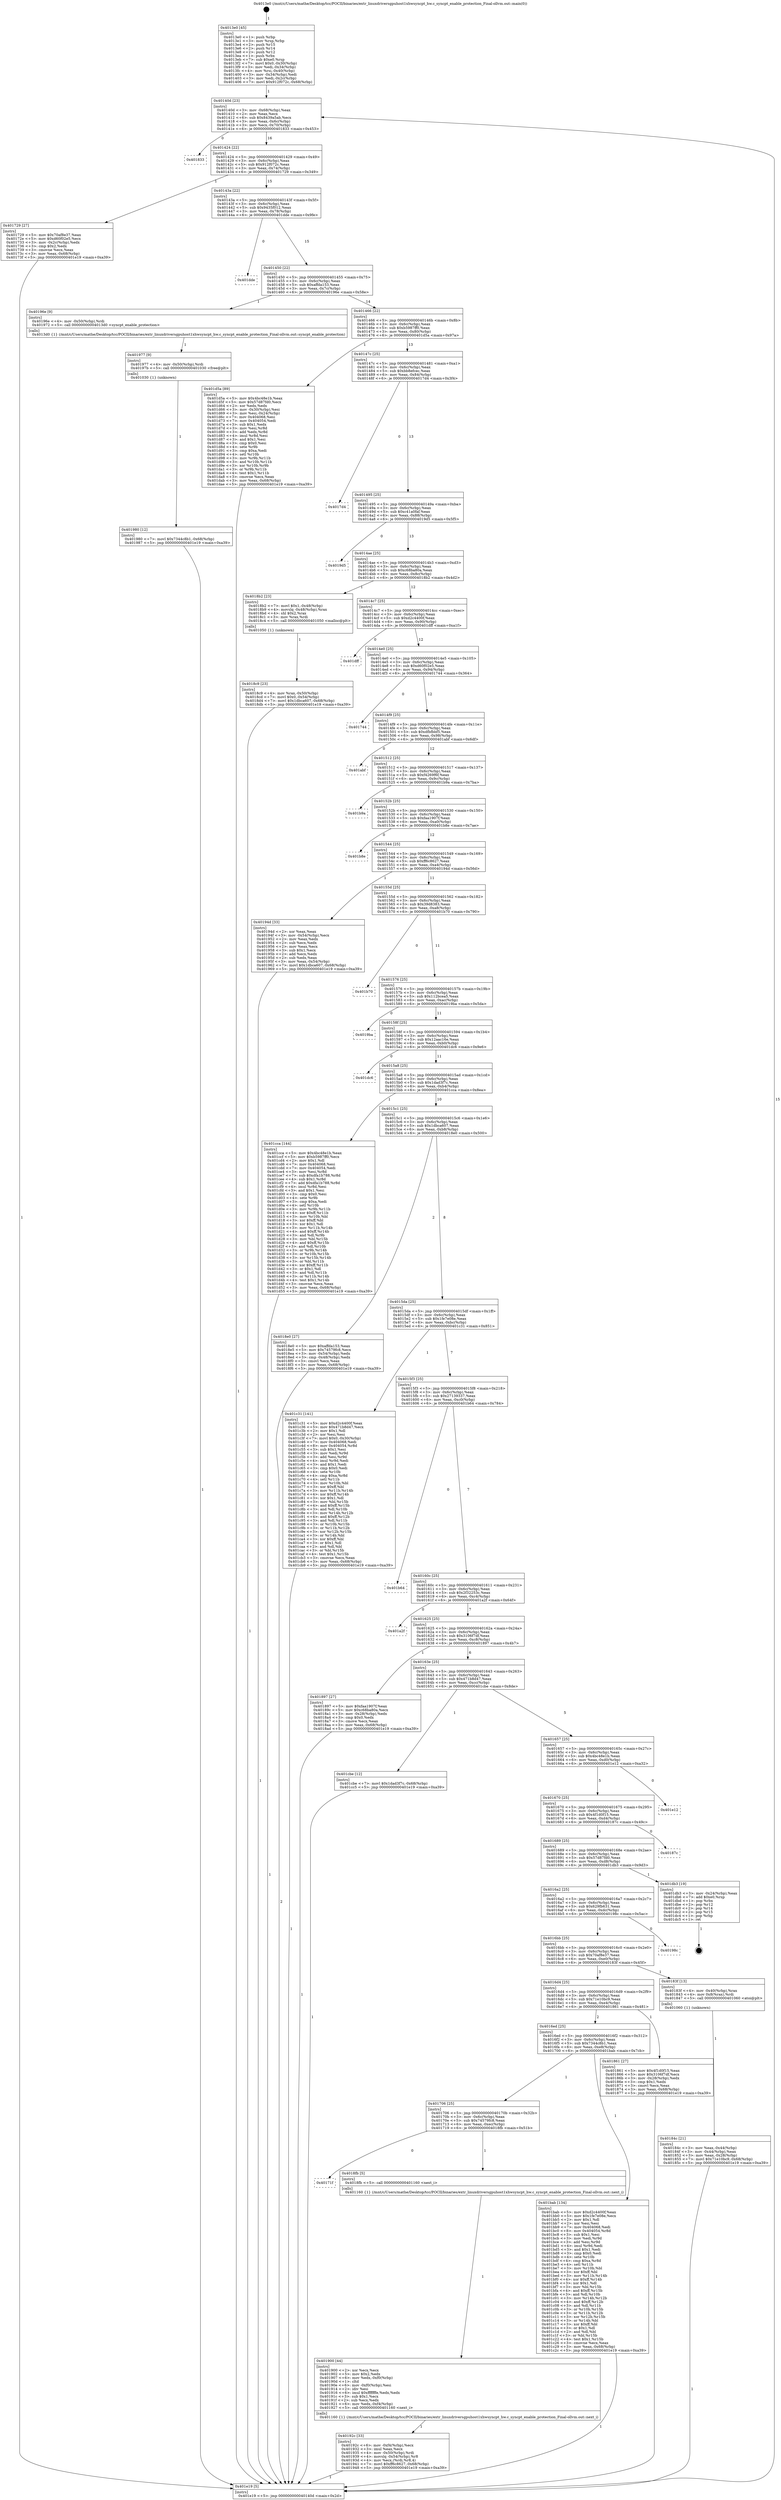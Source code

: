 digraph "0x4013e0" {
  label = "0x4013e0 (/mnt/c/Users/mathe/Desktop/tcc/POCII/binaries/extr_linuxdriversgpuhost1xhwsyncpt_hw.c_syncpt_enable_protection_Final-ollvm.out::main(0))"
  labelloc = "t"
  node[shape=record]

  Entry [label="",width=0.3,height=0.3,shape=circle,fillcolor=black,style=filled]
  "0x40140d" [label="{
     0x40140d [23]\l
     | [instrs]\l
     &nbsp;&nbsp;0x40140d \<+3\>: mov -0x68(%rbp),%eax\l
     &nbsp;&nbsp;0x401410 \<+2\>: mov %eax,%ecx\l
     &nbsp;&nbsp;0x401412 \<+6\>: sub $0x8439a5ab,%ecx\l
     &nbsp;&nbsp;0x401418 \<+3\>: mov %eax,-0x6c(%rbp)\l
     &nbsp;&nbsp;0x40141b \<+3\>: mov %ecx,-0x70(%rbp)\l
     &nbsp;&nbsp;0x40141e \<+6\>: je 0000000000401833 \<main+0x453\>\l
  }"]
  "0x401833" [label="{
     0x401833\l
  }", style=dashed]
  "0x401424" [label="{
     0x401424 [22]\l
     | [instrs]\l
     &nbsp;&nbsp;0x401424 \<+5\>: jmp 0000000000401429 \<main+0x49\>\l
     &nbsp;&nbsp;0x401429 \<+3\>: mov -0x6c(%rbp),%eax\l
     &nbsp;&nbsp;0x40142c \<+5\>: sub $0x912f072c,%eax\l
     &nbsp;&nbsp;0x401431 \<+3\>: mov %eax,-0x74(%rbp)\l
     &nbsp;&nbsp;0x401434 \<+6\>: je 0000000000401729 \<main+0x349\>\l
  }"]
  Exit [label="",width=0.3,height=0.3,shape=circle,fillcolor=black,style=filled,peripheries=2]
  "0x401729" [label="{
     0x401729 [27]\l
     | [instrs]\l
     &nbsp;&nbsp;0x401729 \<+5\>: mov $0x70af8e37,%eax\l
     &nbsp;&nbsp;0x40172e \<+5\>: mov $0xd60f02e5,%ecx\l
     &nbsp;&nbsp;0x401733 \<+3\>: mov -0x2c(%rbp),%edx\l
     &nbsp;&nbsp;0x401736 \<+3\>: cmp $0x2,%edx\l
     &nbsp;&nbsp;0x401739 \<+3\>: cmovne %ecx,%eax\l
     &nbsp;&nbsp;0x40173c \<+3\>: mov %eax,-0x68(%rbp)\l
     &nbsp;&nbsp;0x40173f \<+5\>: jmp 0000000000401e19 \<main+0xa39\>\l
  }"]
  "0x40143a" [label="{
     0x40143a [22]\l
     | [instrs]\l
     &nbsp;&nbsp;0x40143a \<+5\>: jmp 000000000040143f \<main+0x5f\>\l
     &nbsp;&nbsp;0x40143f \<+3\>: mov -0x6c(%rbp),%eax\l
     &nbsp;&nbsp;0x401442 \<+5\>: sub $0x9435f012,%eax\l
     &nbsp;&nbsp;0x401447 \<+3\>: mov %eax,-0x78(%rbp)\l
     &nbsp;&nbsp;0x40144a \<+6\>: je 0000000000401dde \<main+0x9fe\>\l
  }"]
  "0x401e19" [label="{
     0x401e19 [5]\l
     | [instrs]\l
     &nbsp;&nbsp;0x401e19 \<+5\>: jmp 000000000040140d \<main+0x2d\>\l
  }"]
  "0x4013e0" [label="{
     0x4013e0 [45]\l
     | [instrs]\l
     &nbsp;&nbsp;0x4013e0 \<+1\>: push %rbp\l
     &nbsp;&nbsp;0x4013e1 \<+3\>: mov %rsp,%rbp\l
     &nbsp;&nbsp;0x4013e4 \<+2\>: push %r15\l
     &nbsp;&nbsp;0x4013e6 \<+2\>: push %r14\l
     &nbsp;&nbsp;0x4013e8 \<+2\>: push %r12\l
     &nbsp;&nbsp;0x4013ea \<+1\>: push %rbx\l
     &nbsp;&nbsp;0x4013eb \<+7\>: sub $0xe0,%rsp\l
     &nbsp;&nbsp;0x4013f2 \<+7\>: movl $0x0,-0x30(%rbp)\l
     &nbsp;&nbsp;0x4013f9 \<+3\>: mov %edi,-0x34(%rbp)\l
     &nbsp;&nbsp;0x4013fc \<+4\>: mov %rsi,-0x40(%rbp)\l
     &nbsp;&nbsp;0x401400 \<+3\>: mov -0x34(%rbp),%edi\l
     &nbsp;&nbsp;0x401403 \<+3\>: mov %edi,-0x2c(%rbp)\l
     &nbsp;&nbsp;0x401406 \<+7\>: movl $0x912f072c,-0x68(%rbp)\l
  }"]
  "0x401980" [label="{
     0x401980 [12]\l
     | [instrs]\l
     &nbsp;&nbsp;0x401980 \<+7\>: movl $0x7344c8b1,-0x68(%rbp)\l
     &nbsp;&nbsp;0x401987 \<+5\>: jmp 0000000000401e19 \<main+0xa39\>\l
  }"]
  "0x401dde" [label="{
     0x401dde\l
  }", style=dashed]
  "0x401450" [label="{
     0x401450 [22]\l
     | [instrs]\l
     &nbsp;&nbsp;0x401450 \<+5\>: jmp 0000000000401455 \<main+0x75\>\l
     &nbsp;&nbsp;0x401455 \<+3\>: mov -0x6c(%rbp),%eax\l
     &nbsp;&nbsp;0x401458 \<+5\>: sub $0xaffda153,%eax\l
     &nbsp;&nbsp;0x40145d \<+3\>: mov %eax,-0x7c(%rbp)\l
     &nbsp;&nbsp;0x401460 \<+6\>: je 000000000040196e \<main+0x58e\>\l
  }"]
  "0x401977" [label="{
     0x401977 [9]\l
     | [instrs]\l
     &nbsp;&nbsp;0x401977 \<+4\>: mov -0x50(%rbp),%rdi\l
     &nbsp;&nbsp;0x40197b \<+5\>: call 0000000000401030 \<free@plt\>\l
     | [calls]\l
     &nbsp;&nbsp;0x401030 \{1\} (unknown)\l
  }"]
  "0x40196e" [label="{
     0x40196e [9]\l
     | [instrs]\l
     &nbsp;&nbsp;0x40196e \<+4\>: mov -0x50(%rbp),%rdi\l
     &nbsp;&nbsp;0x401972 \<+5\>: call 00000000004013d0 \<syncpt_enable_protection\>\l
     | [calls]\l
     &nbsp;&nbsp;0x4013d0 \{1\} (/mnt/c/Users/mathe/Desktop/tcc/POCII/binaries/extr_linuxdriversgpuhost1xhwsyncpt_hw.c_syncpt_enable_protection_Final-ollvm.out::syncpt_enable_protection)\l
  }"]
  "0x401466" [label="{
     0x401466 [22]\l
     | [instrs]\l
     &nbsp;&nbsp;0x401466 \<+5\>: jmp 000000000040146b \<main+0x8b\>\l
     &nbsp;&nbsp;0x40146b \<+3\>: mov -0x6c(%rbp),%eax\l
     &nbsp;&nbsp;0x40146e \<+5\>: sub $0xb5987ff0,%eax\l
     &nbsp;&nbsp;0x401473 \<+3\>: mov %eax,-0x80(%rbp)\l
     &nbsp;&nbsp;0x401476 \<+6\>: je 0000000000401d5a \<main+0x97a\>\l
  }"]
  "0x40192c" [label="{
     0x40192c [33]\l
     | [instrs]\l
     &nbsp;&nbsp;0x40192c \<+6\>: mov -0xf4(%rbp),%ecx\l
     &nbsp;&nbsp;0x401932 \<+3\>: imul %eax,%ecx\l
     &nbsp;&nbsp;0x401935 \<+4\>: mov -0x50(%rbp),%rdi\l
     &nbsp;&nbsp;0x401939 \<+4\>: movslq -0x54(%rbp),%r8\l
     &nbsp;&nbsp;0x40193d \<+4\>: mov %ecx,(%rdi,%r8,4)\l
     &nbsp;&nbsp;0x401941 \<+7\>: movl $0xff6c8627,-0x68(%rbp)\l
     &nbsp;&nbsp;0x401948 \<+5\>: jmp 0000000000401e19 \<main+0xa39\>\l
  }"]
  "0x401d5a" [label="{
     0x401d5a [89]\l
     | [instrs]\l
     &nbsp;&nbsp;0x401d5a \<+5\>: mov $0x4bc48e1b,%eax\l
     &nbsp;&nbsp;0x401d5f \<+5\>: mov $0x57d87fd0,%ecx\l
     &nbsp;&nbsp;0x401d64 \<+2\>: xor %edx,%edx\l
     &nbsp;&nbsp;0x401d66 \<+3\>: mov -0x30(%rbp),%esi\l
     &nbsp;&nbsp;0x401d69 \<+3\>: mov %esi,-0x24(%rbp)\l
     &nbsp;&nbsp;0x401d6c \<+7\>: mov 0x404068,%esi\l
     &nbsp;&nbsp;0x401d73 \<+7\>: mov 0x404054,%edi\l
     &nbsp;&nbsp;0x401d7a \<+3\>: sub $0x1,%edx\l
     &nbsp;&nbsp;0x401d7d \<+3\>: mov %esi,%r8d\l
     &nbsp;&nbsp;0x401d80 \<+3\>: add %edx,%r8d\l
     &nbsp;&nbsp;0x401d83 \<+4\>: imul %r8d,%esi\l
     &nbsp;&nbsp;0x401d87 \<+3\>: and $0x1,%esi\l
     &nbsp;&nbsp;0x401d8a \<+3\>: cmp $0x0,%esi\l
     &nbsp;&nbsp;0x401d8d \<+4\>: sete %r9b\l
     &nbsp;&nbsp;0x401d91 \<+3\>: cmp $0xa,%edi\l
     &nbsp;&nbsp;0x401d94 \<+4\>: setl %r10b\l
     &nbsp;&nbsp;0x401d98 \<+3\>: mov %r9b,%r11b\l
     &nbsp;&nbsp;0x401d9b \<+3\>: and %r10b,%r11b\l
     &nbsp;&nbsp;0x401d9e \<+3\>: xor %r10b,%r9b\l
     &nbsp;&nbsp;0x401da1 \<+3\>: or %r9b,%r11b\l
     &nbsp;&nbsp;0x401da4 \<+4\>: test $0x1,%r11b\l
     &nbsp;&nbsp;0x401da8 \<+3\>: cmovne %ecx,%eax\l
     &nbsp;&nbsp;0x401dab \<+3\>: mov %eax,-0x68(%rbp)\l
     &nbsp;&nbsp;0x401dae \<+5\>: jmp 0000000000401e19 \<main+0xa39\>\l
  }"]
  "0x40147c" [label="{
     0x40147c [25]\l
     | [instrs]\l
     &nbsp;&nbsp;0x40147c \<+5\>: jmp 0000000000401481 \<main+0xa1\>\l
     &nbsp;&nbsp;0x401481 \<+3\>: mov -0x6c(%rbp),%eax\l
     &nbsp;&nbsp;0x401484 \<+5\>: sub $0xbb8efcec,%eax\l
     &nbsp;&nbsp;0x401489 \<+6\>: mov %eax,-0x84(%rbp)\l
     &nbsp;&nbsp;0x40148f \<+6\>: je 00000000004017d4 \<main+0x3f4\>\l
  }"]
  "0x401900" [label="{
     0x401900 [44]\l
     | [instrs]\l
     &nbsp;&nbsp;0x401900 \<+2\>: xor %ecx,%ecx\l
     &nbsp;&nbsp;0x401902 \<+5\>: mov $0x2,%edx\l
     &nbsp;&nbsp;0x401907 \<+6\>: mov %edx,-0xf0(%rbp)\l
     &nbsp;&nbsp;0x40190d \<+1\>: cltd\l
     &nbsp;&nbsp;0x40190e \<+6\>: mov -0xf0(%rbp),%esi\l
     &nbsp;&nbsp;0x401914 \<+2\>: idiv %esi\l
     &nbsp;&nbsp;0x401916 \<+6\>: imul $0xfffffffe,%edx,%edx\l
     &nbsp;&nbsp;0x40191c \<+3\>: sub $0x1,%ecx\l
     &nbsp;&nbsp;0x40191f \<+2\>: sub %ecx,%edx\l
     &nbsp;&nbsp;0x401921 \<+6\>: mov %edx,-0xf4(%rbp)\l
     &nbsp;&nbsp;0x401927 \<+5\>: call 0000000000401160 \<next_i\>\l
     | [calls]\l
     &nbsp;&nbsp;0x401160 \{1\} (/mnt/c/Users/mathe/Desktop/tcc/POCII/binaries/extr_linuxdriversgpuhost1xhwsyncpt_hw.c_syncpt_enable_protection_Final-ollvm.out::next_i)\l
  }"]
  "0x4017d4" [label="{
     0x4017d4\l
  }", style=dashed]
  "0x401495" [label="{
     0x401495 [25]\l
     | [instrs]\l
     &nbsp;&nbsp;0x401495 \<+5\>: jmp 000000000040149a \<main+0xba\>\l
     &nbsp;&nbsp;0x40149a \<+3\>: mov -0x6c(%rbp),%eax\l
     &nbsp;&nbsp;0x40149d \<+5\>: sub $0xc41a0faf,%eax\l
     &nbsp;&nbsp;0x4014a2 \<+6\>: mov %eax,-0x88(%rbp)\l
     &nbsp;&nbsp;0x4014a8 \<+6\>: je 00000000004019d5 \<main+0x5f5\>\l
  }"]
  "0x40171f" [label="{
     0x40171f\l
  }", style=dashed]
  "0x4019d5" [label="{
     0x4019d5\l
  }", style=dashed]
  "0x4014ae" [label="{
     0x4014ae [25]\l
     | [instrs]\l
     &nbsp;&nbsp;0x4014ae \<+5\>: jmp 00000000004014b3 \<main+0xd3\>\l
     &nbsp;&nbsp;0x4014b3 \<+3\>: mov -0x6c(%rbp),%eax\l
     &nbsp;&nbsp;0x4014b6 \<+5\>: sub $0xc68ba80a,%eax\l
     &nbsp;&nbsp;0x4014bb \<+6\>: mov %eax,-0x8c(%rbp)\l
     &nbsp;&nbsp;0x4014c1 \<+6\>: je 00000000004018b2 \<main+0x4d2\>\l
  }"]
  "0x4018fb" [label="{
     0x4018fb [5]\l
     | [instrs]\l
     &nbsp;&nbsp;0x4018fb \<+5\>: call 0000000000401160 \<next_i\>\l
     | [calls]\l
     &nbsp;&nbsp;0x401160 \{1\} (/mnt/c/Users/mathe/Desktop/tcc/POCII/binaries/extr_linuxdriversgpuhost1xhwsyncpt_hw.c_syncpt_enable_protection_Final-ollvm.out::next_i)\l
  }"]
  "0x4018b2" [label="{
     0x4018b2 [23]\l
     | [instrs]\l
     &nbsp;&nbsp;0x4018b2 \<+7\>: movl $0x1,-0x48(%rbp)\l
     &nbsp;&nbsp;0x4018b9 \<+4\>: movslq -0x48(%rbp),%rax\l
     &nbsp;&nbsp;0x4018bd \<+4\>: shl $0x2,%rax\l
     &nbsp;&nbsp;0x4018c1 \<+3\>: mov %rax,%rdi\l
     &nbsp;&nbsp;0x4018c4 \<+5\>: call 0000000000401050 \<malloc@plt\>\l
     | [calls]\l
     &nbsp;&nbsp;0x401050 \{1\} (unknown)\l
  }"]
  "0x4014c7" [label="{
     0x4014c7 [25]\l
     | [instrs]\l
     &nbsp;&nbsp;0x4014c7 \<+5\>: jmp 00000000004014cc \<main+0xec\>\l
     &nbsp;&nbsp;0x4014cc \<+3\>: mov -0x6c(%rbp),%eax\l
     &nbsp;&nbsp;0x4014cf \<+5\>: sub $0xd2c4400f,%eax\l
     &nbsp;&nbsp;0x4014d4 \<+6\>: mov %eax,-0x90(%rbp)\l
     &nbsp;&nbsp;0x4014da \<+6\>: je 0000000000401dff \<main+0xa1f\>\l
  }"]
  "0x401706" [label="{
     0x401706 [25]\l
     | [instrs]\l
     &nbsp;&nbsp;0x401706 \<+5\>: jmp 000000000040170b \<main+0x32b\>\l
     &nbsp;&nbsp;0x40170b \<+3\>: mov -0x6c(%rbp),%eax\l
     &nbsp;&nbsp;0x40170e \<+5\>: sub $0x74579fc8,%eax\l
     &nbsp;&nbsp;0x401713 \<+6\>: mov %eax,-0xec(%rbp)\l
     &nbsp;&nbsp;0x401719 \<+6\>: je 00000000004018fb \<main+0x51b\>\l
  }"]
  "0x401dff" [label="{
     0x401dff\l
  }", style=dashed]
  "0x4014e0" [label="{
     0x4014e0 [25]\l
     | [instrs]\l
     &nbsp;&nbsp;0x4014e0 \<+5\>: jmp 00000000004014e5 \<main+0x105\>\l
     &nbsp;&nbsp;0x4014e5 \<+3\>: mov -0x6c(%rbp),%eax\l
     &nbsp;&nbsp;0x4014e8 \<+5\>: sub $0xd60f02e5,%eax\l
     &nbsp;&nbsp;0x4014ed \<+6\>: mov %eax,-0x94(%rbp)\l
     &nbsp;&nbsp;0x4014f3 \<+6\>: je 0000000000401744 \<main+0x364\>\l
  }"]
  "0x401bab" [label="{
     0x401bab [134]\l
     | [instrs]\l
     &nbsp;&nbsp;0x401bab \<+5\>: mov $0xd2c4400f,%eax\l
     &nbsp;&nbsp;0x401bb0 \<+5\>: mov $0x1fe7e08e,%ecx\l
     &nbsp;&nbsp;0x401bb5 \<+2\>: mov $0x1,%dl\l
     &nbsp;&nbsp;0x401bb7 \<+2\>: xor %esi,%esi\l
     &nbsp;&nbsp;0x401bb9 \<+7\>: mov 0x404068,%edi\l
     &nbsp;&nbsp;0x401bc0 \<+8\>: mov 0x404054,%r8d\l
     &nbsp;&nbsp;0x401bc8 \<+3\>: sub $0x1,%esi\l
     &nbsp;&nbsp;0x401bcb \<+3\>: mov %edi,%r9d\l
     &nbsp;&nbsp;0x401bce \<+3\>: add %esi,%r9d\l
     &nbsp;&nbsp;0x401bd1 \<+4\>: imul %r9d,%edi\l
     &nbsp;&nbsp;0x401bd5 \<+3\>: and $0x1,%edi\l
     &nbsp;&nbsp;0x401bd8 \<+3\>: cmp $0x0,%edi\l
     &nbsp;&nbsp;0x401bdb \<+4\>: sete %r10b\l
     &nbsp;&nbsp;0x401bdf \<+4\>: cmp $0xa,%r8d\l
     &nbsp;&nbsp;0x401be3 \<+4\>: setl %r11b\l
     &nbsp;&nbsp;0x401be7 \<+3\>: mov %r10b,%bl\l
     &nbsp;&nbsp;0x401bea \<+3\>: xor $0xff,%bl\l
     &nbsp;&nbsp;0x401bed \<+3\>: mov %r11b,%r14b\l
     &nbsp;&nbsp;0x401bf0 \<+4\>: xor $0xff,%r14b\l
     &nbsp;&nbsp;0x401bf4 \<+3\>: xor $0x1,%dl\l
     &nbsp;&nbsp;0x401bf7 \<+3\>: mov %bl,%r15b\l
     &nbsp;&nbsp;0x401bfa \<+4\>: and $0xff,%r15b\l
     &nbsp;&nbsp;0x401bfe \<+3\>: and %dl,%r10b\l
     &nbsp;&nbsp;0x401c01 \<+3\>: mov %r14b,%r12b\l
     &nbsp;&nbsp;0x401c04 \<+4\>: and $0xff,%r12b\l
     &nbsp;&nbsp;0x401c08 \<+3\>: and %dl,%r11b\l
     &nbsp;&nbsp;0x401c0b \<+3\>: or %r10b,%r15b\l
     &nbsp;&nbsp;0x401c0e \<+3\>: or %r11b,%r12b\l
     &nbsp;&nbsp;0x401c11 \<+3\>: xor %r12b,%r15b\l
     &nbsp;&nbsp;0x401c14 \<+3\>: or %r14b,%bl\l
     &nbsp;&nbsp;0x401c17 \<+3\>: xor $0xff,%bl\l
     &nbsp;&nbsp;0x401c1a \<+3\>: or $0x1,%dl\l
     &nbsp;&nbsp;0x401c1d \<+2\>: and %dl,%bl\l
     &nbsp;&nbsp;0x401c1f \<+3\>: or %bl,%r15b\l
     &nbsp;&nbsp;0x401c22 \<+4\>: test $0x1,%r15b\l
     &nbsp;&nbsp;0x401c26 \<+3\>: cmovne %ecx,%eax\l
     &nbsp;&nbsp;0x401c29 \<+3\>: mov %eax,-0x68(%rbp)\l
     &nbsp;&nbsp;0x401c2c \<+5\>: jmp 0000000000401e19 \<main+0xa39\>\l
  }"]
  "0x401744" [label="{
     0x401744\l
  }", style=dashed]
  "0x4014f9" [label="{
     0x4014f9 [25]\l
     | [instrs]\l
     &nbsp;&nbsp;0x4014f9 \<+5\>: jmp 00000000004014fe \<main+0x11e\>\l
     &nbsp;&nbsp;0x4014fe \<+3\>: mov -0x6c(%rbp),%eax\l
     &nbsp;&nbsp;0x401501 \<+5\>: sub $0xdfbfbbf5,%eax\l
     &nbsp;&nbsp;0x401506 \<+6\>: mov %eax,-0x98(%rbp)\l
     &nbsp;&nbsp;0x40150c \<+6\>: je 0000000000401abf \<main+0x6df\>\l
  }"]
  "0x4018c9" [label="{
     0x4018c9 [23]\l
     | [instrs]\l
     &nbsp;&nbsp;0x4018c9 \<+4\>: mov %rax,-0x50(%rbp)\l
     &nbsp;&nbsp;0x4018cd \<+7\>: movl $0x0,-0x54(%rbp)\l
     &nbsp;&nbsp;0x4018d4 \<+7\>: movl $0x1dbca607,-0x68(%rbp)\l
     &nbsp;&nbsp;0x4018db \<+5\>: jmp 0000000000401e19 \<main+0xa39\>\l
  }"]
  "0x401abf" [label="{
     0x401abf\l
  }", style=dashed]
  "0x401512" [label="{
     0x401512 [25]\l
     | [instrs]\l
     &nbsp;&nbsp;0x401512 \<+5\>: jmp 0000000000401517 \<main+0x137\>\l
     &nbsp;&nbsp;0x401517 \<+3\>: mov -0x6c(%rbp),%eax\l
     &nbsp;&nbsp;0x40151a \<+5\>: sub $0xf4269f6f,%eax\l
     &nbsp;&nbsp;0x40151f \<+6\>: mov %eax,-0x9c(%rbp)\l
     &nbsp;&nbsp;0x401525 \<+6\>: je 0000000000401b9a \<main+0x7ba\>\l
  }"]
  "0x4016ed" [label="{
     0x4016ed [25]\l
     | [instrs]\l
     &nbsp;&nbsp;0x4016ed \<+5\>: jmp 00000000004016f2 \<main+0x312\>\l
     &nbsp;&nbsp;0x4016f2 \<+3\>: mov -0x6c(%rbp),%eax\l
     &nbsp;&nbsp;0x4016f5 \<+5\>: sub $0x7344c8b1,%eax\l
     &nbsp;&nbsp;0x4016fa \<+6\>: mov %eax,-0xe8(%rbp)\l
     &nbsp;&nbsp;0x401700 \<+6\>: je 0000000000401bab \<main+0x7cb\>\l
  }"]
  "0x401b9a" [label="{
     0x401b9a\l
  }", style=dashed]
  "0x40152b" [label="{
     0x40152b [25]\l
     | [instrs]\l
     &nbsp;&nbsp;0x40152b \<+5\>: jmp 0000000000401530 \<main+0x150\>\l
     &nbsp;&nbsp;0x401530 \<+3\>: mov -0x6c(%rbp),%eax\l
     &nbsp;&nbsp;0x401533 \<+5\>: sub $0xfaa1907f,%eax\l
     &nbsp;&nbsp;0x401538 \<+6\>: mov %eax,-0xa0(%rbp)\l
     &nbsp;&nbsp;0x40153e \<+6\>: je 0000000000401b8e \<main+0x7ae\>\l
  }"]
  "0x401861" [label="{
     0x401861 [27]\l
     | [instrs]\l
     &nbsp;&nbsp;0x401861 \<+5\>: mov $0x4f1d0f15,%eax\l
     &nbsp;&nbsp;0x401866 \<+5\>: mov $0x3106f7df,%ecx\l
     &nbsp;&nbsp;0x40186b \<+3\>: mov -0x28(%rbp),%edx\l
     &nbsp;&nbsp;0x40186e \<+3\>: cmp $0x1,%edx\l
     &nbsp;&nbsp;0x401871 \<+3\>: cmovl %ecx,%eax\l
     &nbsp;&nbsp;0x401874 \<+3\>: mov %eax,-0x68(%rbp)\l
     &nbsp;&nbsp;0x401877 \<+5\>: jmp 0000000000401e19 \<main+0xa39\>\l
  }"]
  "0x401b8e" [label="{
     0x401b8e\l
  }", style=dashed]
  "0x401544" [label="{
     0x401544 [25]\l
     | [instrs]\l
     &nbsp;&nbsp;0x401544 \<+5\>: jmp 0000000000401549 \<main+0x169\>\l
     &nbsp;&nbsp;0x401549 \<+3\>: mov -0x6c(%rbp),%eax\l
     &nbsp;&nbsp;0x40154c \<+5\>: sub $0xff6c8627,%eax\l
     &nbsp;&nbsp;0x401551 \<+6\>: mov %eax,-0xa4(%rbp)\l
     &nbsp;&nbsp;0x401557 \<+6\>: je 000000000040194d \<main+0x56d\>\l
  }"]
  "0x40184c" [label="{
     0x40184c [21]\l
     | [instrs]\l
     &nbsp;&nbsp;0x40184c \<+3\>: mov %eax,-0x44(%rbp)\l
     &nbsp;&nbsp;0x40184f \<+3\>: mov -0x44(%rbp),%eax\l
     &nbsp;&nbsp;0x401852 \<+3\>: mov %eax,-0x28(%rbp)\l
     &nbsp;&nbsp;0x401855 \<+7\>: movl $0x71e10bc9,-0x68(%rbp)\l
     &nbsp;&nbsp;0x40185c \<+5\>: jmp 0000000000401e19 \<main+0xa39\>\l
  }"]
  "0x40194d" [label="{
     0x40194d [33]\l
     | [instrs]\l
     &nbsp;&nbsp;0x40194d \<+2\>: xor %eax,%eax\l
     &nbsp;&nbsp;0x40194f \<+3\>: mov -0x54(%rbp),%ecx\l
     &nbsp;&nbsp;0x401952 \<+2\>: mov %eax,%edx\l
     &nbsp;&nbsp;0x401954 \<+2\>: sub %ecx,%edx\l
     &nbsp;&nbsp;0x401956 \<+2\>: mov %eax,%ecx\l
     &nbsp;&nbsp;0x401958 \<+3\>: sub $0x1,%ecx\l
     &nbsp;&nbsp;0x40195b \<+2\>: add %ecx,%edx\l
     &nbsp;&nbsp;0x40195d \<+2\>: sub %edx,%eax\l
     &nbsp;&nbsp;0x40195f \<+3\>: mov %eax,-0x54(%rbp)\l
     &nbsp;&nbsp;0x401962 \<+7\>: movl $0x1dbca607,-0x68(%rbp)\l
     &nbsp;&nbsp;0x401969 \<+5\>: jmp 0000000000401e19 \<main+0xa39\>\l
  }"]
  "0x40155d" [label="{
     0x40155d [25]\l
     | [instrs]\l
     &nbsp;&nbsp;0x40155d \<+5\>: jmp 0000000000401562 \<main+0x182\>\l
     &nbsp;&nbsp;0x401562 \<+3\>: mov -0x6c(%rbp),%eax\l
     &nbsp;&nbsp;0x401565 \<+5\>: sub $0x39d8383,%eax\l
     &nbsp;&nbsp;0x40156a \<+6\>: mov %eax,-0xa8(%rbp)\l
     &nbsp;&nbsp;0x401570 \<+6\>: je 0000000000401b70 \<main+0x790\>\l
  }"]
  "0x4016d4" [label="{
     0x4016d4 [25]\l
     | [instrs]\l
     &nbsp;&nbsp;0x4016d4 \<+5\>: jmp 00000000004016d9 \<main+0x2f9\>\l
     &nbsp;&nbsp;0x4016d9 \<+3\>: mov -0x6c(%rbp),%eax\l
     &nbsp;&nbsp;0x4016dc \<+5\>: sub $0x71e10bc9,%eax\l
     &nbsp;&nbsp;0x4016e1 \<+6\>: mov %eax,-0xe4(%rbp)\l
     &nbsp;&nbsp;0x4016e7 \<+6\>: je 0000000000401861 \<main+0x481\>\l
  }"]
  "0x401b70" [label="{
     0x401b70\l
  }", style=dashed]
  "0x401576" [label="{
     0x401576 [25]\l
     | [instrs]\l
     &nbsp;&nbsp;0x401576 \<+5\>: jmp 000000000040157b \<main+0x19b\>\l
     &nbsp;&nbsp;0x40157b \<+3\>: mov -0x6c(%rbp),%eax\l
     &nbsp;&nbsp;0x40157e \<+5\>: sub $0x112bcea5,%eax\l
     &nbsp;&nbsp;0x401583 \<+6\>: mov %eax,-0xac(%rbp)\l
     &nbsp;&nbsp;0x401589 \<+6\>: je 00000000004019ba \<main+0x5da\>\l
  }"]
  "0x40183f" [label="{
     0x40183f [13]\l
     | [instrs]\l
     &nbsp;&nbsp;0x40183f \<+4\>: mov -0x40(%rbp),%rax\l
     &nbsp;&nbsp;0x401843 \<+4\>: mov 0x8(%rax),%rdi\l
     &nbsp;&nbsp;0x401847 \<+5\>: call 0000000000401060 \<atoi@plt\>\l
     | [calls]\l
     &nbsp;&nbsp;0x401060 \{1\} (unknown)\l
  }"]
  "0x4019ba" [label="{
     0x4019ba\l
  }", style=dashed]
  "0x40158f" [label="{
     0x40158f [25]\l
     | [instrs]\l
     &nbsp;&nbsp;0x40158f \<+5\>: jmp 0000000000401594 \<main+0x1b4\>\l
     &nbsp;&nbsp;0x401594 \<+3\>: mov -0x6c(%rbp),%eax\l
     &nbsp;&nbsp;0x401597 \<+5\>: sub $0x12aac16e,%eax\l
     &nbsp;&nbsp;0x40159c \<+6\>: mov %eax,-0xb0(%rbp)\l
     &nbsp;&nbsp;0x4015a2 \<+6\>: je 0000000000401dc6 \<main+0x9e6\>\l
  }"]
  "0x4016bb" [label="{
     0x4016bb [25]\l
     | [instrs]\l
     &nbsp;&nbsp;0x4016bb \<+5\>: jmp 00000000004016c0 \<main+0x2e0\>\l
     &nbsp;&nbsp;0x4016c0 \<+3\>: mov -0x6c(%rbp),%eax\l
     &nbsp;&nbsp;0x4016c3 \<+5\>: sub $0x70af8e37,%eax\l
     &nbsp;&nbsp;0x4016c8 \<+6\>: mov %eax,-0xe0(%rbp)\l
     &nbsp;&nbsp;0x4016ce \<+6\>: je 000000000040183f \<main+0x45f\>\l
  }"]
  "0x401dc6" [label="{
     0x401dc6\l
  }", style=dashed]
  "0x4015a8" [label="{
     0x4015a8 [25]\l
     | [instrs]\l
     &nbsp;&nbsp;0x4015a8 \<+5\>: jmp 00000000004015ad \<main+0x1cd\>\l
     &nbsp;&nbsp;0x4015ad \<+3\>: mov -0x6c(%rbp),%eax\l
     &nbsp;&nbsp;0x4015b0 \<+5\>: sub $0x1dad3f7c,%eax\l
     &nbsp;&nbsp;0x4015b5 \<+6\>: mov %eax,-0xb4(%rbp)\l
     &nbsp;&nbsp;0x4015bb \<+6\>: je 0000000000401cca \<main+0x8ea\>\l
  }"]
  "0x40198c" [label="{
     0x40198c\l
  }", style=dashed]
  "0x401cca" [label="{
     0x401cca [144]\l
     | [instrs]\l
     &nbsp;&nbsp;0x401cca \<+5\>: mov $0x4bc48e1b,%eax\l
     &nbsp;&nbsp;0x401ccf \<+5\>: mov $0xb5987ff0,%ecx\l
     &nbsp;&nbsp;0x401cd4 \<+2\>: mov $0x1,%dl\l
     &nbsp;&nbsp;0x401cd6 \<+7\>: mov 0x404068,%esi\l
     &nbsp;&nbsp;0x401cdd \<+7\>: mov 0x404054,%edi\l
     &nbsp;&nbsp;0x401ce4 \<+3\>: mov %esi,%r8d\l
     &nbsp;&nbsp;0x401ce7 \<+7\>: sub $0xdfa1b788,%r8d\l
     &nbsp;&nbsp;0x401cee \<+4\>: sub $0x1,%r8d\l
     &nbsp;&nbsp;0x401cf2 \<+7\>: add $0xdfa1b788,%r8d\l
     &nbsp;&nbsp;0x401cf9 \<+4\>: imul %r8d,%esi\l
     &nbsp;&nbsp;0x401cfd \<+3\>: and $0x1,%esi\l
     &nbsp;&nbsp;0x401d00 \<+3\>: cmp $0x0,%esi\l
     &nbsp;&nbsp;0x401d03 \<+4\>: sete %r9b\l
     &nbsp;&nbsp;0x401d07 \<+3\>: cmp $0xa,%edi\l
     &nbsp;&nbsp;0x401d0a \<+4\>: setl %r10b\l
     &nbsp;&nbsp;0x401d0e \<+3\>: mov %r9b,%r11b\l
     &nbsp;&nbsp;0x401d11 \<+4\>: xor $0xff,%r11b\l
     &nbsp;&nbsp;0x401d15 \<+3\>: mov %r10b,%bl\l
     &nbsp;&nbsp;0x401d18 \<+3\>: xor $0xff,%bl\l
     &nbsp;&nbsp;0x401d1b \<+3\>: xor $0x1,%dl\l
     &nbsp;&nbsp;0x401d1e \<+3\>: mov %r11b,%r14b\l
     &nbsp;&nbsp;0x401d21 \<+4\>: and $0xff,%r14b\l
     &nbsp;&nbsp;0x401d25 \<+3\>: and %dl,%r9b\l
     &nbsp;&nbsp;0x401d28 \<+3\>: mov %bl,%r15b\l
     &nbsp;&nbsp;0x401d2b \<+4\>: and $0xff,%r15b\l
     &nbsp;&nbsp;0x401d2f \<+3\>: and %dl,%r10b\l
     &nbsp;&nbsp;0x401d32 \<+3\>: or %r9b,%r14b\l
     &nbsp;&nbsp;0x401d35 \<+3\>: or %r10b,%r15b\l
     &nbsp;&nbsp;0x401d38 \<+3\>: xor %r15b,%r14b\l
     &nbsp;&nbsp;0x401d3b \<+3\>: or %bl,%r11b\l
     &nbsp;&nbsp;0x401d3e \<+4\>: xor $0xff,%r11b\l
     &nbsp;&nbsp;0x401d42 \<+3\>: or $0x1,%dl\l
     &nbsp;&nbsp;0x401d45 \<+3\>: and %dl,%r11b\l
     &nbsp;&nbsp;0x401d48 \<+3\>: or %r11b,%r14b\l
     &nbsp;&nbsp;0x401d4b \<+4\>: test $0x1,%r14b\l
     &nbsp;&nbsp;0x401d4f \<+3\>: cmovne %ecx,%eax\l
     &nbsp;&nbsp;0x401d52 \<+3\>: mov %eax,-0x68(%rbp)\l
     &nbsp;&nbsp;0x401d55 \<+5\>: jmp 0000000000401e19 \<main+0xa39\>\l
  }"]
  "0x4015c1" [label="{
     0x4015c1 [25]\l
     | [instrs]\l
     &nbsp;&nbsp;0x4015c1 \<+5\>: jmp 00000000004015c6 \<main+0x1e6\>\l
     &nbsp;&nbsp;0x4015c6 \<+3\>: mov -0x6c(%rbp),%eax\l
     &nbsp;&nbsp;0x4015c9 \<+5\>: sub $0x1dbca607,%eax\l
     &nbsp;&nbsp;0x4015ce \<+6\>: mov %eax,-0xb8(%rbp)\l
     &nbsp;&nbsp;0x4015d4 \<+6\>: je 00000000004018e0 \<main+0x500\>\l
  }"]
  "0x4016a2" [label="{
     0x4016a2 [25]\l
     | [instrs]\l
     &nbsp;&nbsp;0x4016a2 \<+5\>: jmp 00000000004016a7 \<main+0x2c7\>\l
     &nbsp;&nbsp;0x4016a7 \<+3\>: mov -0x6c(%rbp),%eax\l
     &nbsp;&nbsp;0x4016aa \<+5\>: sub $0x629fb631,%eax\l
     &nbsp;&nbsp;0x4016af \<+6\>: mov %eax,-0xdc(%rbp)\l
     &nbsp;&nbsp;0x4016b5 \<+6\>: je 000000000040198c \<main+0x5ac\>\l
  }"]
  "0x4018e0" [label="{
     0x4018e0 [27]\l
     | [instrs]\l
     &nbsp;&nbsp;0x4018e0 \<+5\>: mov $0xaffda153,%eax\l
     &nbsp;&nbsp;0x4018e5 \<+5\>: mov $0x74579fc8,%ecx\l
     &nbsp;&nbsp;0x4018ea \<+3\>: mov -0x54(%rbp),%edx\l
     &nbsp;&nbsp;0x4018ed \<+3\>: cmp -0x48(%rbp),%edx\l
     &nbsp;&nbsp;0x4018f0 \<+3\>: cmovl %ecx,%eax\l
     &nbsp;&nbsp;0x4018f3 \<+3\>: mov %eax,-0x68(%rbp)\l
     &nbsp;&nbsp;0x4018f6 \<+5\>: jmp 0000000000401e19 \<main+0xa39\>\l
  }"]
  "0x4015da" [label="{
     0x4015da [25]\l
     | [instrs]\l
     &nbsp;&nbsp;0x4015da \<+5\>: jmp 00000000004015df \<main+0x1ff\>\l
     &nbsp;&nbsp;0x4015df \<+3\>: mov -0x6c(%rbp),%eax\l
     &nbsp;&nbsp;0x4015e2 \<+5\>: sub $0x1fe7e08e,%eax\l
     &nbsp;&nbsp;0x4015e7 \<+6\>: mov %eax,-0xbc(%rbp)\l
     &nbsp;&nbsp;0x4015ed \<+6\>: je 0000000000401c31 \<main+0x851\>\l
  }"]
  "0x401db3" [label="{
     0x401db3 [19]\l
     | [instrs]\l
     &nbsp;&nbsp;0x401db3 \<+3\>: mov -0x24(%rbp),%eax\l
     &nbsp;&nbsp;0x401db6 \<+7\>: add $0xe0,%rsp\l
     &nbsp;&nbsp;0x401dbd \<+1\>: pop %rbx\l
     &nbsp;&nbsp;0x401dbe \<+2\>: pop %r12\l
     &nbsp;&nbsp;0x401dc0 \<+2\>: pop %r14\l
     &nbsp;&nbsp;0x401dc2 \<+2\>: pop %r15\l
     &nbsp;&nbsp;0x401dc4 \<+1\>: pop %rbp\l
     &nbsp;&nbsp;0x401dc5 \<+1\>: ret\l
  }"]
  "0x401c31" [label="{
     0x401c31 [141]\l
     | [instrs]\l
     &nbsp;&nbsp;0x401c31 \<+5\>: mov $0xd2c4400f,%eax\l
     &nbsp;&nbsp;0x401c36 \<+5\>: mov $0x471b8d47,%ecx\l
     &nbsp;&nbsp;0x401c3b \<+2\>: mov $0x1,%dl\l
     &nbsp;&nbsp;0x401c3d \<+2\>: xor %esi,%esi\l
     &nbsp;&nbsp;0x401c3f \<+7\>: movl $0x0,-0x30(%rbp)\l
     &nbsp;&nbsp;0x401c46 \<+7\>: mov 0x404068,%edi\l
     &nbsp;&nbsp;0x401c4d \<+8\>: mov 0x404054,%r8d\l
     &nbsp;&nbsp;0x401c55 \<+3\>: sub $0x1,%esi\l
     &nbsp;&nbsp;0x401c58 \<+3\>: mov %edi,%r9d\l
     &nbsp;&nbsp;0x401c5b \<+3\>: add %esi,%r9d\l
     &nbsp;&nbsp;0x401c5e \<+4\>: imul %r9d,%edi\l
     &nbsp;&nbsp;0x401c62 \<+3\>: and $0x1,%edi\l
     &nbsp;&nbsp;0x401c65 \<+3\>: cmp $0x0,%edi\l
     &nbsp;&nbsp;0x401c68 \<+4\>: sete %r10b\l
     &nbsp;&nbsp;0x401c6c \<+4\>: cmp $0xa,%r8d\l
     &nbsp;&nbsp;0x401c70 \<+4\>: setl %r11b\l
     &nbsp;&nbsp;0x401c74 \<+3\>: mov %r10b,%bl\l
     &nbsp;&nbsp;0x401c77 \<+3\>: xor $0xff,%bl\l
     &nbsp;&nbsp;0x401c7a \<+3\>: mov %r11b,%r14b\l
     &nbsp;&nbsp;0x401c7d \<+4\>: xor $0xff,%r14b\l
     &nbsp;&nbsp;0x401c81 \<+3\>: xor $0x1,%dl\l
     &nbsp;&nbsp;0x401c84 \<+3\>: mov %bl,%r15b\l
     &nbsp;&nbsp;0x401c87 \<+4\>: and $0xff,%r15b\l
     &nbsp;&nbsp;0x401c8b \<+3\>: and %dl,%r10b\l
     &nbsp;&nbsp;0x401c8e \<+3\>: mov %r14b,%r12b\l
     &nbsp;&nbsp;0x401c91 \<+4\>: and $0xff,%r12b\l
     &nbsp;&nbsp;0x401c95 \<+3\>: and %dl,%r11b\l
     &nbsp;&nbsp;0x401c98 \<+3\>: or %r10b,%r15b\l
     &nbsp;&nbsp;0x401c9b \<+3\>: or %r11b,%r12b\l
     &nbsp;&nbsp;0x401c9e \<+3\>: xor %r12b,%r15b\l
     &nbsp;&nbsp;0x401ca1 \<+3\>: or %r14b,%bl\l
     &nbsp;&nbsp;0x401ca4 \<+3\>: xor $0xff,%bl\l
     &nbsp;&nbsp;0x401ca7 \<+3\>: or $0x1,%dl\l
     &nbsp;&nbsp;0x401caa \<+2\>: and %dl,%bl\l
     &nbsp;&nbsp;0x401cac \<+3\>: or %bl,%r15b\l
     &nbsp;&nbsp;0x401caf \<+4\>: test $0x1,%r15b\l
     &nbsp;&nbsp;0x401cb3 \<+3\>: cmovne %ecx,%eax\l
     &nbsp;&nbsp;0x401cb6 \<+3\>: mov %eax,-0x68(%rbp)\l
     &nbsp;&nbsp;0x401cb9 \<+5\>: jmp 0000000000401e19 \<main+0xa39\>\l
  }"]
  "0x4015f3" [label="{
     0x4015f3 [25]\l
     | [instrs]\l
     &nbsp;&nbsp;0x4015f3 \<+5\>: jmp 00000000004015f8 \<main+0x218\>\l
     &nbsp;&nbsp;0x4015f8 \<+3\>: mov -0x6c(%rbp),%eax\l
     &nbsp;&nbsp;0x4015fb \<+5\>: sub $0x27139337,%eax\l
     &nbsp;&nbsp;0x401600 \<+6\>: mov %eax,-0xc0(%rbp)\l
     &nbsp;&nbsp;0x401606 \<+6\>: je 0000000000401b64 \<main+0x784\>\l
  }"]
  "0x401689" [label="{
     0x401689 [25]\l
     | [instrs]\l
     &nbsp;&nbsp;0x401689 \<+5\>: jmp 000000000040168e \<main+0x2ae\>\l
     &nbsp;&nbsp;0x40168e \<+3\>: mov -0x6c(%rbp),%eax\l
     &nbsp;&nbsp;0x401691 \<+5\>: sub $0x57d87fd0,%eax\l
     &nbsp;&nbsp;0x401696 \<+6\>: mov %eax,-0xd8(%rbp)\l
     &nbsp;&nbsp;0x40169c \<+6\>: je 0000000000401db3 \<main+0x9d3\>\l
  }"]
  "0x401b64" [label="{
     0x401b64\l
  }", style=dashed]
  "0x40160c" [label="{
     0x40160c [25]\l
     | [instrs]\l
     &nbsp;&nbsp;0x40160c \<+5\>: jmp 0000000000401611 \<main+0x231\>\l
     &nbsp;&nbsp;0x401611 \<+3\>: mov -0x6c(%rbp),%eax\l
     &nbsp;&nbsp;0x401614 \<+5\>: sub $0x2f32253c,%eax\l
     &nbsp;&nbsp;0x401619 \<+6\>: mov %eax,-0xc4(%rbp)\l
     &nbsp;&nbsp;0x40161f \<+6\>: je 0000000000401a2f \<main+0x64f\>\l
  }"]
  "0x40187c" [label="{
     0x40187c\l
  }", style=dashed]
  "0x401a2f" [label="{
     0x401a2f\l
  }", style=dashed]
  "0x401625" [label="{
     0x401625 [25]\l
     | [instrs]\l
     &nbsp;&nbsp;0x401625 \<+5\>: jmp 000000000040162a \<main+0x24a\>\l
     &nbsp;&nbsp;0x40162a \<+3\>: mov -0x6c(%rbp),%eax\l
     &nbsp;&nbsp;0x40162d \<+5\>: sub $0x3106f7df,%eax\l
     &nbsp;&nbsp;0x401632 \<+6\>: mov %eax,-0xc8(%rbp)\l
     &nbsp;&nbsp;0x401638 \<+6\>: je 0000000000401897 \<main+0x4b7\>\l
  }"]
  "0x401670" [label="{
     0x401670 [25]\l
     | [instrs]\l
     &nbsp;&nbsp;0x401670 \<+5\>: jmp 0000000000401675 \<main+0x295\>\l
     &nbsp;&nbsp;0x401675 \<+3\>: mov -0x6c(%rbp),%eax\l
     &nbsp;&nbsp;0x401678 \<+5\>: sub $0x4f1d0f15,%eax\l
     &nbsp;&nbsp;0x40167d \<+6\>: mov %eax,-0xd4(%rbp)\l
     &nbsp;&nbsp;0x401683 \<+6\>: je 000000000040187c \<main+0x49c\>\l
  }"]
  "0x401897" [label="{
     0x401897 [27]\l
     | [instrs]\l
     &nbsp;&nbsp;0x401897 \<+5\>: mov $0xfaa1907f,%eax\l
     &nbsp;&nbsp;0x40189c \<+5\>: mov $0xc68ba80a,%ecx\l
     &nbsp;&nbsp;0x4018a1 \<+3\>: mov -0x28(%rbp),%edx\l
     &nbsp;&nbsp;0x4018a4 \<+3\>: cmp $0x0,%edx\l
     &nbsp;&nbsp;0x4018a7 \<+3\>: cmove %ecx,%eax\l
     &nbsp;&nbsp;0x4018aa \<+3\>: mov %eax,-0x68(%rbp)\l
     &nbsp;&nbsp;0x4018ad \<+5\>: jmp 0000000000401e19 \<main+0xa39\>\l
  }"]
  "0x40163e" [label="{
     0x40163e [25]\l
     | [instrs]\l
     &nbsp;&nbsp;0x40163e \<+5\>: jmp 0000000000401643 \<main+0x263\>\l
     &nbsp;&nbsp;0x401643 \<+3\>: mov -0x6c(%rbp),%eax\l
     &nbsp;&nbsp;0x401646 \<+5\>: sub $0x471b8d47,%eax\l
     &nbsp;&nbsp;0x40164b \<+6\>: mov %eax,-0xcc(%rbp)\l
     &nbsp;&nbsp;0x401651 \<+6\>: je 0000000000401cbe \<main+0x8de\>\l
  }"]
  "0x401e12" [label="{
     0x401e12\l
  }", style=dashed]
  "0x401cbe" [label="{
     0x401cbe [12]\l
     | [instrs]\l
     &nbsp;&nbsp;0x401cbe \<+7\>: movl $0x1dad3f7c,-0x68(%rbp)\l
     &nbsp;&nbsp;0x401cc5 \<+5\>: jmp 0000000000401e19 \<main+0xa39\>\l
  }"]
  "0x401657" [label="{
     0x401657 [25]\l
     | [instrs]\l
     &nbsp;&nbsp;0x401657 \<+5\>: jmp 000000000040165c \<main+0x27c\>\l
     &nbsp;&nbsp;0x40165c \<+3\>: mov -0x6c(%rbp),%eax\l
     &nbsp;&nbsp;0x40165f \<+5\>: sub $0x4bc48e1b,%eax\l
     &nbsp;&nbsp;0x401664 \<+6\>: mov %eax,-0xd0(%rbp)\l
     &nbsp;&nbsp;0x40166a \<+6\>: je 0000000000401e12 \<main+0xa32\>\l
  }"]
  Entry -> "0x4013e0" [label=" 1"]
  "0x40140d" -> "0x401833" [label=" 0"]
  "0x40140d" -> "0x401424" [label=" 16"]
  "0x401db3" -> Exit [label=" 1"]
  "0x401424" -> "0x401729" [label=" 1"]
  "0x401424" -> "0x40143a" [label=" 15"]
  "0x401729" -> "0x401e19" [label=" 1"]
  "0x4013e0" -> "0x40140d" [label=" 1"]
  "0x401e19" -> "0x40140d" [label=" 15"]
  "0x401d5a" -> "0x401e19" [label=" 1"]
  "0x40143a" -> "0x401dde" [label=" 0"]
  "0x40143a" -> "0x401450" [label=" 15"]
  "0x401cca" -> "0x401e19" [label=" 1"]
  "0x401450" -> "0x40196e" [label=" 1"]
  "0x401450" -> "0x401466" [label=" 14"]
  "0x401cbe" -> "0x401e19" [label=" 1"]
  "0x401466" -> "0x401d5a" [label=" 1"]
  "0x401466" -> "0x40147c" [label=" 13"]
  "0x401c31" -> "0x401e19" [label=" 1"]
  "0x40147c" -> "0x4017d4" [label=" 0"]
  "0x40147c" -> "0x401495" [label=" 13"]
  "0x401bab" -> "0x401e19" [label=" 1"]
  "0x401495" -> "0x4019d5" [label=" 0"]
  "0x401495" -> "0x4014ae" [label=" 13"]
  "0x401980" -> "0x401e19" [label=" 1"]
  "0x4014ae" -> "0x4018b2" [label=" 1"]
  "0x4014ae" -> "0x4014c7" [label=" 12"]
  "0x401977" -> "0x401980" [label=" 1"]
  "0x4014c7" -> "0x401dff" [label=" 0"]
  "0x4014c7" -> "0x4014e0" [label=" 12"]
  "0x40194d" -> "0x401e19" [label=" 1"]
  "0x4014e0" -> "0x401744" [label=" 0"]
  "0x4014e0" -> "0x4014f9" [label=" 12"]
  "0x40192c" -> "0x401e19" [label=" 1"]
  "0x4014f9" -> "0x401abf" [label=" 0"]
  "0x4014f9" -> "0x401512" [label=" 12"]
  "0x4018fb" -> "0x401900" [label=" 1"]
  "0x401512" -> "0x401b9a" [label=" 0"]
  "0x401512" -> "0x40152b" [label=" 12"]
  "0x401706" -> "0x40171f" [label=" 0"]
  "0x40152b" -> "0x401b8e" [label=" 0"]
  "0x40152b" -> "0x401544" [label=" 12"]
  "0x401706" -> "0x4018fb" [label=" 1"]
  "0x401544" -> "0x40194d" [label=" 1"]
  "0x401544" -> "0x40155d" [label=" 11"]
  "0x4016ed" -> "0x401706" [label=" 1"]
  "0x40155d" -> "0x401b70" [label=" 0"]
  "0x40155d" -> "0x401576" [label=" 11"]
  "0x4016ed" -> "0x401bab" [label=" 1"]
  "0x401576" -> "0x4019ba" [label=" 0"]
  "0x401576" -> "0x40158f" [label=" 11"]
  "0x401900" -> "0x40192c" [label=" 1"]
  "0x40158f" -> "0x401dc6" [label=" 0"]
  "0x40158f" -> "0x4015a8" [label=" 11"]
  "0x4018c9" -> "0x401e19" [label=" 1"]
  "0x4015a8" -> "0x401cca" [label=" 1"]
  "0x4015a8" -> "0x4015c1" [label=" 10"]
  "0x4018b2" -> "0x4018c9" [label=" 1"]
  "0x4015c1" -> "0x4018e0" [label=" 2"]
  "0x4015c1" -> "0x4015da" [label=" 8"]
  "0x401861" -> "0x401e19" [label=" 1"]
  "0x4015da" -> "0x401c31" [label=" 1"]
  "0x4015da" -> "0x4015f3" [label=" 7"]
  "0x4016d4" -> "0x4016ed" [label=" 2"]
  "0x4015f3" -> "0x401b64" [label=" 0"]
  "0x4015f3" -> "0x40160c" [label=" 7"]
  "0x40196e" -> "0x401977" [label=" 1"]
  "0x40160c" -> "0x401a2f" [label=" 0"]
  "0x40160c" -> "0x401625" [label=" 7"]
  "0x40184c" -> "0x401e19" [label=" 1"]
  "0x401625" -> "0x401897" [label=" 1"]
  "0x401625" -> "0x40163e" [label=" 6"]
  "0x4016bb" -> "0x4016d4" [label=" 3"]
  "0x40163e" -> "0x401cbe" [label=" 1"]
  "0x40163e" -> "0x401657" [label=" 5"]
  "0x4016bb" -> "0x40183f" [label=" 1"]
  "0x401657" -> "0x401e12" [label=" 0"]
  "0x401657" -> "0x401670" [label=" 5"]
  "0x40183f" -> "0x40184c" [label=" 1"]
  "0x401670" -> "0x40187c" [label=" 0"]
  "0x401670" -> "0x401689" [label=" 5"]
  "0x4016d4" -> "0x401861" [label=" 1"]
  "0x401689" -> "0x401db3" [label=" 1"]
  "0x401689" -> "0x4016a2" [label=" 4"]
  "0x401897" -> "0x401e19" [label=" 1"]
  "0x4016a2" -> "0x40198c" [label=" 0"]
  "0x4016a2" -> "0x4016bb" [label=" 4"]
  "0x4018e0" -> "0x401e19" [label=" 2"]
}
